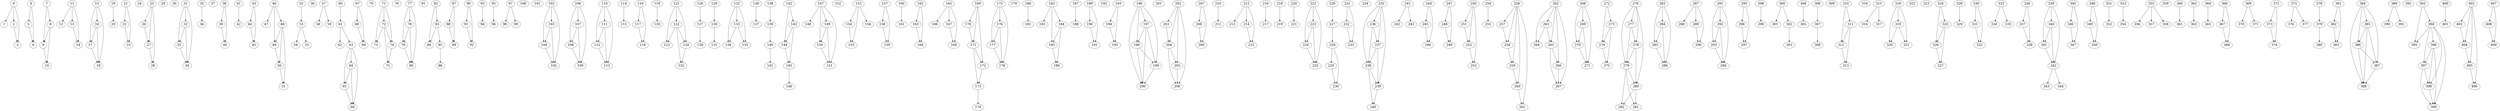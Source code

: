 digraph G {
    graph [fontsize=24]
    edge [fontsize=24]
    node [fontsize=24]
    ranksep = 1.5
    nodesep = .25
    0 -> { 1 2 3 };
    1 -> { };
    2 -> { 3 };
    3 -> { };
    4 -> { 5 6 };
    5 -> { 6 };
    6 -> { };
    7 -> { 8 9 };
    8 -> { 9 10 };
    9 -> { 10 };
    10 -> { };
    11 -> { 12 13 14 };
    12 -> { };
    13 -> { 14 };
    14 -> { };
    15 -> { 16 17 18 };
    16 -> { 17 18 };
    17 -> { 18 };
    18 -> { };
    19 -> { 20 };
    20 -> { };
    21 -> { 22 23 };
    22 -> { 23 };
    23 -> { };
    24 -> { };
    25 -> { 26 27 28 };
    26 -> { 27 };
    27 -> { 28 };
    28 -> { };
    29 -> { };
    30 -> { };
    31 -> { 32 33 34 };
    32 -> { 33 34 };
    33 -> { 34 };
    34 -> { };
    35 -> { 36 };
    36 -> { };
    37 -> { };
    38 -> { 39 40 };
    39 -> { 40 };
    40 -> { };
    41 -> { 42 };
    42 -> { };
    43 -> { 44 45 };
    44 -> { 45 };
    45 -> { };
    46 -> { 47 48 49 };
    47 -> { };
    48 -> { 49 50 51 };
    49 -> { 50 };
    50 -> { 51 };
    51 -> { };
    52 -> { 53 };
    53 -> { 54 55 };
    54 -> { };
    55 -> { };
    56 -> { };
    57 -> { 58 59 };
    58 -> { };
    59 -> { };
    60 -> { 61 };
    61 -> { 62 63 };
    62 -> { };
    63 -> { 64 65 66 };
    64 -> { 65 66 };
    65 -> { 66 };
    66 -> { };
    67 -> { 68 69 };
    68 -> { 69 };
    69 -> { };
    70 -> { };
    71 -> { 72 73 74 };
    72 -> { 73 74 75 };
    73 -> { };
    74 -> { 75 };
    75 -> { };
    76 -> { };
    77 -> { 78 79 80 };
    78 -> { 79 80 };
    79 -> { 80 };
    80 -> { };
    81 -> { };
    82 -> { 83 84 };
    83 -> { 84 85 };
    84 -> { };
    85 -> { 86 };
    86 -> { };
    87 -> { 88 89 };
    88 -> { 89 };
    89 -> { };
    90 -> { 91 92 };
    91 -> { 92 };
    92 -> { };
    93 -> { 94 };
    94 -> { };
    95 -> { 96 };
    96 -> { };
    97 -> { 98 99 };
    98 -> { };
    99 -> { };
    100 -> { };
    101 -> { };
    102 -> { 103 104 105 };
    103 -> { 104 105 };
    104 -> { 105 };
    105 -> { };
    106 -> { 107 108 109 };
    107 -> { 108 109 };
    108 -> { 109 };
    109 -> { };
    110 -> { 111 112 113 };
    111 -> { 112 113 };
    112 -> { 113 };
    113 -> { };
    114 -> { 115 };
    115 -> { };
    116 -> { 117 118 };
    117 -> { 118 };
    118 -> { };
    119 -> { 120 };
    120 -> { };
    121 -> { 122 123 124 };
    122 -> { 123 124 125 };
    123 -> { };
    124 -> { 125 };
    125 -> { };
    126 -> { 127 };
    127 -> { 128 };
    128 -> { };
    129 -> { 130 };
    130 -> { 131 };
    131 -> { };
    132 -> { 133 134 135 };
    133 -> { 134 135 };
    134 -> { };
    135 -> { };
    136 -> { 137 };
    137 -> { };
    138 -> { 139 };
    139 -> { 140 };
    140 -> { 141 };
    141 -> { };
    142 -> { 143 144 };
    143 -> { 144 145 };
    144 -> { 145 };
    145 -> { 146 };
    146 -> { };
    147 -> { 148 149 150 151 };
    148 -> { };
    149 -> { 150 151 };
    150 -> { 151 };
    151 -> { };
    152 -> { };
    153 -> { 154 155 156 };
    154 -> { 155 };
    155 -> { };
    156 -> { };
    157 -> { 158 159 };
    158 -> { 159 };
    159 -> { };
    160 -> { 161 };
    161 -> { };
    162 -> { 163 164 };
    163 -> { 164 };
    164 -> { };
    165 -> { 166 167 168 };
    166 -> { };
    167 -> { 168 };
    168 -> { };
    169 -> { 170 171 172 };
    170 -> { 171 };
    171 -> { 172 173 };
    172 -> { 173 };
    173 -> { 174 };
    174 -> { };
    175 -> { 176 177 178 };
    176 -> { 177 178 };
    177 -> { 178 };
    178 -> { };
    179 -> { };
    180 -> { 181 };
    181 -> { };
    182 -> { 183 184 185 };
    183 -> { };
    184 -> { 185 186 };
    185 -> { 186 };
    186 -> { };
    187 -> { 188 };
    188 -> { };
    189 -> { 190 191 };
    190 -> { 191 };
    191 -> { };
    192 -> { };
    193 -> { 194 195 };
    194 -> { 195 };
    195 -> { };
    196 -> { 197 198 199 200 };
    197 -> { 198 199 200 };
    198 -> { 199 200 };
    199 -> { 200 };
    200 -> { };
    201 -> { };
    202 -> { 203 204 205 206 };
    203 -> { 204 };
    204 -> { 205 206 };
    205 -> { 206 };
    206 -> { };
    207 -> { 208 209 };
    208 -> { 209 };
    209 -> { };
    210 -> { 211 };
    211 -> { };
    212 -> { 213 214 215 };
    213 -> { };
    214 -> { 215 };
    215 -> { };
    216 -> { 217 };
    217 -> { };
    218 -> { 219 };
    219 -> { };
    220 -> { 221 };
    221 -> { };
    222 -> { 223 224 225 };
    223 -> { 224 225 };
    224 -> { 225 };
    225 -> { };
    226 -> { 227 };
    227 -> { 228 };
    228 -> { 229 230 };
    229 -> { 230 };
    230 -> { };
    231 -> { 232 233 };
    232 -> { 233 };
    233 -> { };
    234 -> { };
    235 -> { 236 237 238 239 };
    236 -> { 237 238 };
    237 -> { 238 239 };
    238 -> { 239 240 };
    239 -> { 240 };
    240 -> { };
    241 -> { 242 243 };
    242 -> { };
    243 -> { };
    244 -> { 245 246 };
    245 -> { 246 };
    246 -> { };
    247 -> { 248 249 };
    248 -> { 249 };
    249 -> { };
    250 -> { 251 252 253 };
    251 -> { 252 };
    252 -> { 253 };
    253 -> { };
    254 -> { 255 };
    255 -> { };
    256 -> { 257 258 259 260 261 };
    257 -> { 258 };
    258 -> { 259 };
    259 -> { 260 };
    260 -> { 261 };
    261 -> { };
    262 -> { 263 264 265 266 267 };
    263 -> { 264 265 };
    264 -> { };
    265 -> { 266 267 };
    266 -> { 267 };
    267 -> { };
    268 -> { 269 270 271 };
    269 -> { 270 271 };
    270 -> { 271 };
    271 -> { };
    272 -> { 273 274 };
    273 -> { 274 275 };
    274 -> { 275 };
    275 -> { };
    276 -> { 277 278 279 280 };
    277 -> { 278 279 };
    278 -> { 279 280 };
    279 -> { 280 281 282 };
    280 -> { 281 282 };
    281 -> { };
    282 -> { };
    283 -> { 284 285 286 };
    284 -> { 285 286 };
    285 -> { 286 };
    286 -> { };
    287 -> { 288 289 290 };
    288 -> { };
    289 -> { 290 };
    290 -> { };
    291 -> { 292 293 294 };
    292 -> { 293 294 };
    293 -> { 294 };
    294 -> { };
    295 -> { 296 297 };
    296 -> { 297 };
    297 -> { };
    298 -> { 299 };
    299 -> { };
    300 -> { 301 302 };
    301 -> { };
    302 -> { 303 };
    303 -> { };
    304 -> { 305 };
    305 -> { };
    306 -> { 307 };
    307 -> { 308 };
    308 -> { };
    309 -> { };
    310 -> { 311 312 };
    311 -> { 312 313 };
    312 -> { 313 };
    313 -> { };
    314 -> { };
    315 -> { 316 317 };
    316 -> { };
    317 -> { };
    318 -> { 319 320 321 };
    319 -> { 320 321 };
    320 -> { };
    321 -> { };
    322 -> { };
    323 -> { };
    324 -> { 325 326 };
    325 -> { 326 327 };
    326 -> { 327 };
    327 -> { };
    328 -> { 329 };
    329 -> { };
    330 -> { 331 332 };
    331 -> { 332 };
    332 -> { };
    333 -> { 334 335 };
    334 -> { };
    335 -> { };
    336 -> { 337 338 };
    337 -> { 338 };
    338 -> { };
    339 -> { 340 341 342 };
    340 -> { 341 342 };
    341 -> { 342 };
    342 -> { 343 344 };
    343 -> { };
    344 -> { };
    345 -> { 346 347 };
    346 -> { 347 };
    347 -> { };
    348 -> { 349 350 };
    349 -> { 350 };
    350 -> { };
    351 -> { 352 };
    352 -> { };
    353 -> { 354 };
    354 -> { };
    355 -> { 356 357 358 };
    356 -> { };
    357 -> { };
    358 -> { };
    359 -> { };
    360 -> { 361 };
    361 -> { };
    362 -> { 363 };
    363 -> { };
    364 -> { 365 };
    365 -> { };
    366 -> { 367 368 };
    367 -> { 368 };
    368 -> { };
    369 -> { 370 371 };
    370 -> { };
    371 -> { };
    372 -> { 373 374 };
    373 -> { 374 };
    374 -> { };
    375 -> { 376 377 };
    376 -> { };
    377 -> { };
    378 -> { 379 };
    379 -> { 380 };
    380 -> { };
    381 -> { 382 383 };
    382 -> { 383 };
    383 -> { };
    384 -> { 385 386 387 388 };
    385 -> { 386 387 388 };
    386 -> { 387 388 };
    387 -> { 388 };
    388 -> { };
    389 -> { 390 391 };
    390 -> { };
    391 -> { };
    392 -> { };
    393 -> { 394 395 };
    394 -> { 395 396 397 398 399 };
    395 -> { };
    396 -> { 397 398 399 };
    397 -> { 398 399 };
    398 -> { 399 };
    399 -> { };
    400 -> { 401 };
    401 -> { };
    402 -> { 403 404 405 406 };
    403 -> { 404 };
    404 -> { 405 };
    405 -> { 406 };
    406 -> { };
    407 -> { 408 409 };
    408 -> { 409 };
    409 -> { };
}
